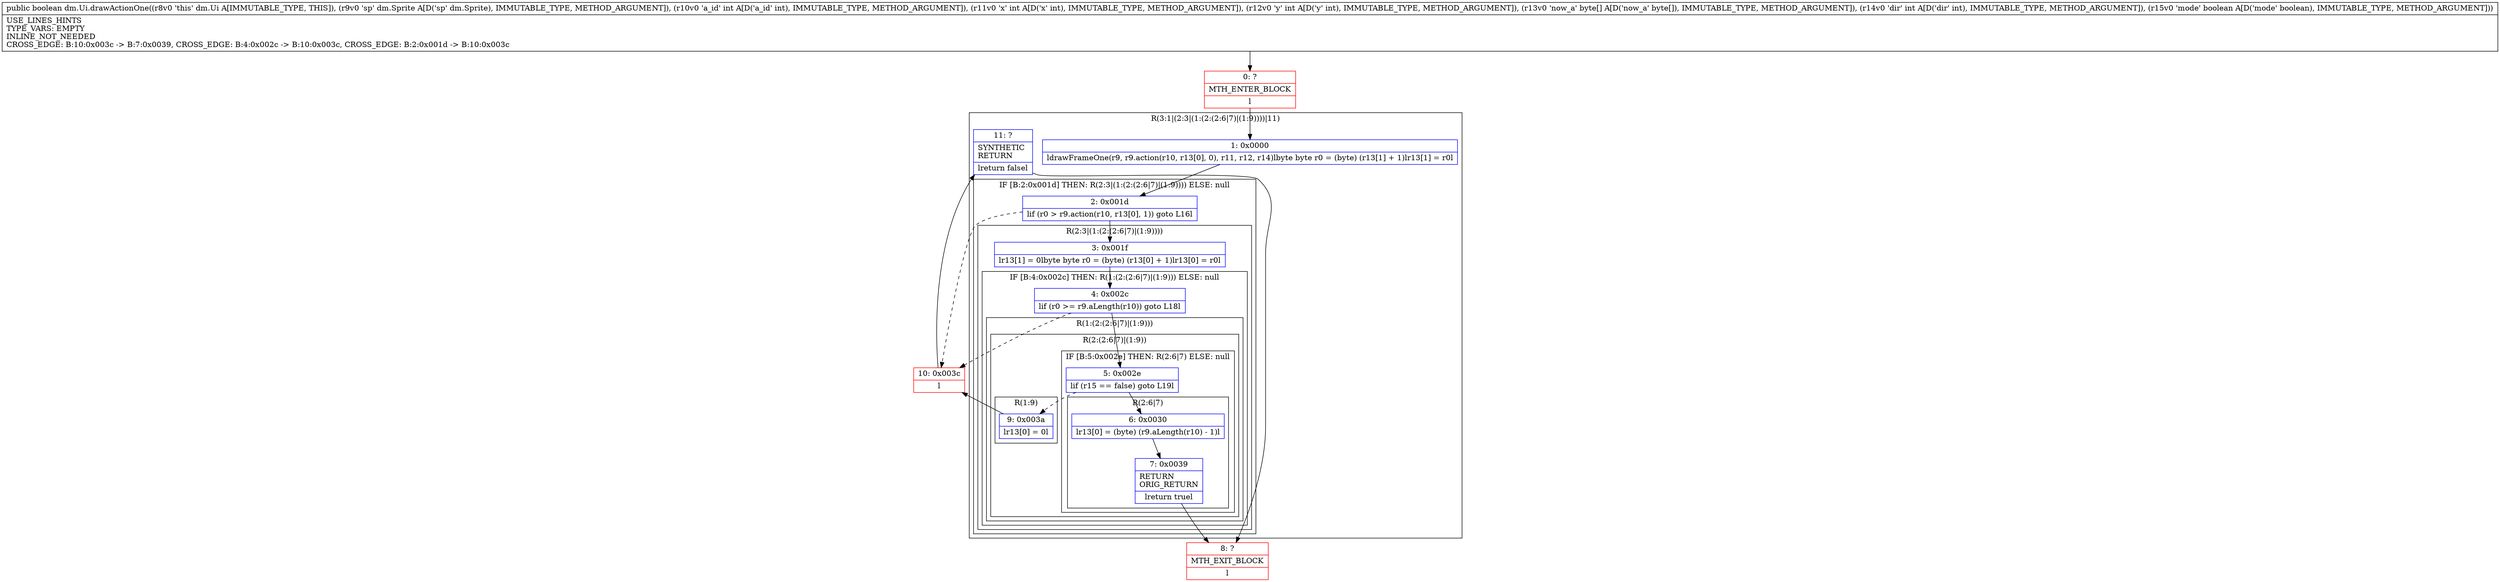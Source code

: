 digraph "CFG fordm.Ui.drawActionOne(Ldm\/Sprite;III[BIZ)Z" {
subgraph cluster_Region_409682895 {
label = "R(3:1|(2:3|(1:(2:(2:6|7)|(1:9))))|11)";
node [shape=record,color=blue];
Node_1 [shape=record,label="{1\:\ 0x0000|ldrawFrameOne(r9, r9.action(r10, r13[0], 0), r11, r12, r14)lbyte byte r0 = (byte) (r13[1] + 1)lr13[1] = r0l}"];
subgraph cluster_IfRegion_798011569 {
label = "IF [B:2:0x001d] THEN: R(2:3|(1:(2:(2:6|7)|(1:9)))) ELSE: null";
node [shape=record,color=blue];
Node_2 [shape=record,label="{2\:\ 0x001d|lif (r0 \> r9.action(r10, r13[0], 1)) goto L16l}"];
subgraph cluster_Region_1048919480 {
label = "R(2:3|(1:(2:(2:6|7)|(1:9))))";
node [shape=record,color=blue];
Node_3 [shape=record,label="{3\:\ 0x001f|lr13[1] = 0lbyte byte r0 = (byte) (r13[0] + 1)lr13[0] = r0l}"];
subgraph cluster_IfRegion_1388144788 {
label = "IF [B:4:0x002c] THEN: R(1:(2:(2:6|7)|(1:9))) ELSE: null";
node [shape=record,color=blue];
Node_4 [shape=record,label="{4\:\ 0x002c|lif (r0 \>= r9.aLength(r10)) goto L18l}"];
subgraph cluster_Region_2094718388 {
label = "R(1:(2:(2:6|7)|(1:9)))";
node [shape=record,color=blue];
subgraph cluster_Region_2026056985 {
label = "R(2:(2:6|7)|(1:9))";
node [shape=record,color=blue];
subgraph cluster_IfRegion_1580707660 {
label = "IF [B:5:0x002e] THEN: R(2:6|7) ELSE: null";
node [shape=record,color=blue];
Node_5 [shape=record,label="{5\:\ 0x002e|lif (r15 == false) goto L19l}"];
subgraph cluster_Region_1295836915 {
label = "R(2:6|7)";
node [shape=record,color=blue];
Node_6 [shape=record,label="{6\:\ 0x0030|lr13[0] = (byte) (r9.aLength(r10) \- 1)l}"];
Node_7 [shape=record,label="{7\:\ 0x0039|RETURN\lORIG_RETURN\l|lreturn truel}"];
}
}
subgraph cluster_Region_1738646941 {
label = "R(1:9)";
node [shape=record,color=blue];
Node_9 [shape=record,label="{9\:\ 0x003a|lr13[0] = 0l}"];
}
}
}
}
}
}
Node_11 [shape=record,label="{11\:\ ?|SYNTHETIC\lRETURN\l|lreturn falsel}"];
}
Node_0 [shape=record,color=red,label="{0\:\ ?|MTH_ENTER_BLOCK\l|l}"];
Node_8 [shape=record,color=red,label="{8\:\ ?|MTH_EXIT_BLOCK\l|l}"];
Node_10 [shape=record,color=red,label="{10\:\ 0x003c|l}"];
MethodNode[shape=record,label="{public boolean dm.Ui.drawActionOne((r8v0 'this' dm.Ui A[IMMUTABLE_TYPE, THIS]), (r9v0 'sp' dm.Sprite A[D('sp' dm.Sprite), IMMUTABLE_TYPE, METHOD_ARGUMENT]), (r10v0 'a_id' int A[D('a_id' int), IMMUTABLE_TYPE, METHOD_ARGUMENT]), (r11v0 'x' int A[D('x' int), IMMUTABLE_TYPE, METHOD_ARGUMENT]), (r12v0 'y' int A[D('y' int), IMMUTABLE_TYPE, METHOD_ARGUMENT]), (r13v0 'now_a' byte[] A[D('now_a' byte[]), IMMUTABLE_TYPE, METHOD_ARGUMENT]), (r14v0 'dir' int A[D('dir' int), IMMUTABLE_TYPE, METHOD_ARGUMENT]), (r15v0 'mode' boolean A[D('mode' boolean), IMMUTABLE_TYPE, METHOD_ARGUMENT]))  | USE_LINES_HINTS\lTYPE_VARS: EMPTY\lINLINE_NOT_NEEDED\lCROSS_EDGE: B:10:0x003c \-\> B:7:0x0039, CROSS_EDGE: B:4:0x002c \-\> B:10:0x003c, CROSS_EDGE: B:2:0x001d \-\> B:10:0x003c\l}"];
MethodNode -> Node_0;
Node_1 -> Node_2;
Node_2 -> Node_3;
Node_2 -> Node_10[style=dashed];
Node_3 -> Node_4;
Node_4 -> Node_5;
Node_4 -> Node_10[style=dashed];
Node_5 -> Node_6;
Node_5 -> Node_9[style=dashed];
Node_6 -> Node_7;
Node_7 -> Node_8;
Node_9 -> Node_10;
Node_11 -> Node_8;
Node_0 -> Node_1;
Node_10 -> Node_11;
}

